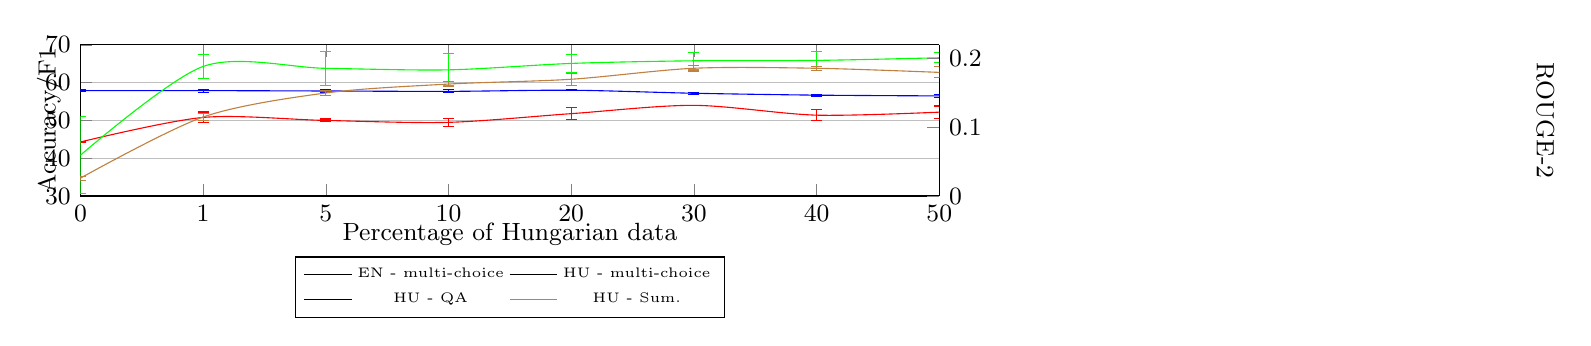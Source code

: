 \begin{tikzpicture}
    \begin{axis}[
        xmin=0, xmax=50,
        ymin=30, ymax=70,
        xtick=data,
        symbolic x coords={0, 1, 5, 10, 20, 30, 40, 50},
        axis y line*=left,
        ytick={30,40,50,60,70},
        width=1.03\linewidth, height=3.5cm,
	ylabel=Accuracy/F1,
	ymajorgrids,
        y tick label style={font=\small},
        y label style={yshift=-3ex, font=\small},
	xlabel=Percentage of Hungarian data,
        x tick label style={font=\small},
        x label style={yshift=1.5ex, font=\small},
        legend style={
            at={(0.5,-0.4)},
            anchor=north,
            legend columns=2,
            font=\tiny,
            /tikz/every even column/.append style={column sep=0.cm},
        },
    ]
    \addplot [blue,smooth, error bars/.cd, y dir=both, y explicit] plot coordinates {
        (0, 57.9) +- (0.33, 0.33)
        (1, 57.9) +- (0.41, 0.41)
        (5, 57.8) +- (0.51, 0.51)
        (10,57.7) +- (0.38, 0.38)
        (20,58.0) +- (0.09, 0.09)
        (30,57.2) +- (0.25, 0.25)
        (40,56.7) +- (0.23, 0.23)
        (50,56.5) +- (0.34, 0.34)
    }; \label{plot_one}
    \addlegendentry{EN - multi-choice}

    \addplot[smooth,color=red, error bars/.cd, y dir=both, y explicit]
        plot coordinates {
        (0, 44.3) +- (0.10, 0.10)
        (1, 50.8) +- (1.45, 1.45)
        (5, 50.0) +- (0.39, 0.39)
        (10,49.5) +- (1.11, 1.11)
        (20,51.8) +- (1.54, 1.54)
        (30,54.0) +- (0.02, 0.02)
        (40,51.4) +- (1.40, 1.40)
        (50,52.2) +- (1.62, 1.62)
    }; \label{plot_two}
    \addlegendentry{HU - multi-choice}
    % \addlegendentry{LLaMA-30b}

    \addplot[smooth,color=green, error bars/.cd, y dir=both, y explicit]
        plot coordinates {
        (0, 40.8) +- (10.20, 10.20)
        (1, 64.3) +- (3.18, 3.18)
        (5, 63.8) +- (4.53, 4.53)
        (10,63.4) +- (4.25, 4.25)
        (20,65.1) +- (2.31, 2.31)
        (30,65.8) +- (2.26, 2.26)
        (40,65.9) +- (2.26, 2.26)
        (50,66.6) +- (1.29, 1.29)
    }; \label{plot_three}
    \addlegendentry{HU - QA}
    \end{axis}

    \begin{axis}[
      width=1.03\linewidth, height=3.5cm,
      axis y line*=right,
      axis x line=none,
      ymin=0, ymax=0.22,
      ylabel=ROUGE-2,
      y tick label style={font=\small},
      y label style={yshift=-45ex, rotate=180, font=\small},
      ytick={0,0.1,0.2},
      xtick=data,
      xmin=0, xmax=50,
      symbolic x coords={0, 1, 5, 10, 20, 30, 40, 50},
      legend style={
          at={(0.5,-0.4)},
          anchor=north,
          legend columns=2,
          font=\tiny,
          /tikz/every even column/.append style={column sep=0.cm},
      },
    ]
    \addlegendimage{/pgfplots/refstyle=plot_one}\addlegendentry{EN - multi-choice}
    \addlegendimage{/pgfplots/refstyle=plot_two}\addlegendentry{HU - multi-choice}
    \addlegendimage{/pgfplots/refstyle=plot_three}\addlegendentry{HU - QA}
    \addplot[smooth,brown, error bars/.cd, y dir=both, y explicit]
      coordinates{
        (0, 0.026) +- (0.003, 0.003)
        (1, 0.115) +- (0.005, 0.005)
        (5, 0.150) +- (0.004, 0.004)
        (10,0.163) +- (0.004, 0.004)
        (20,0.170) +- (0.009, 0.009)
        (30,0.186) +- (0.004, 0.004)
        (40,0.186) +- (0.003, 0.003)
        (50,0.180) +- (0.008, 0.008)
    }; 
    \addlegendentry{HU - Sum.}
    \end{axis}
\end{tikzpicture}